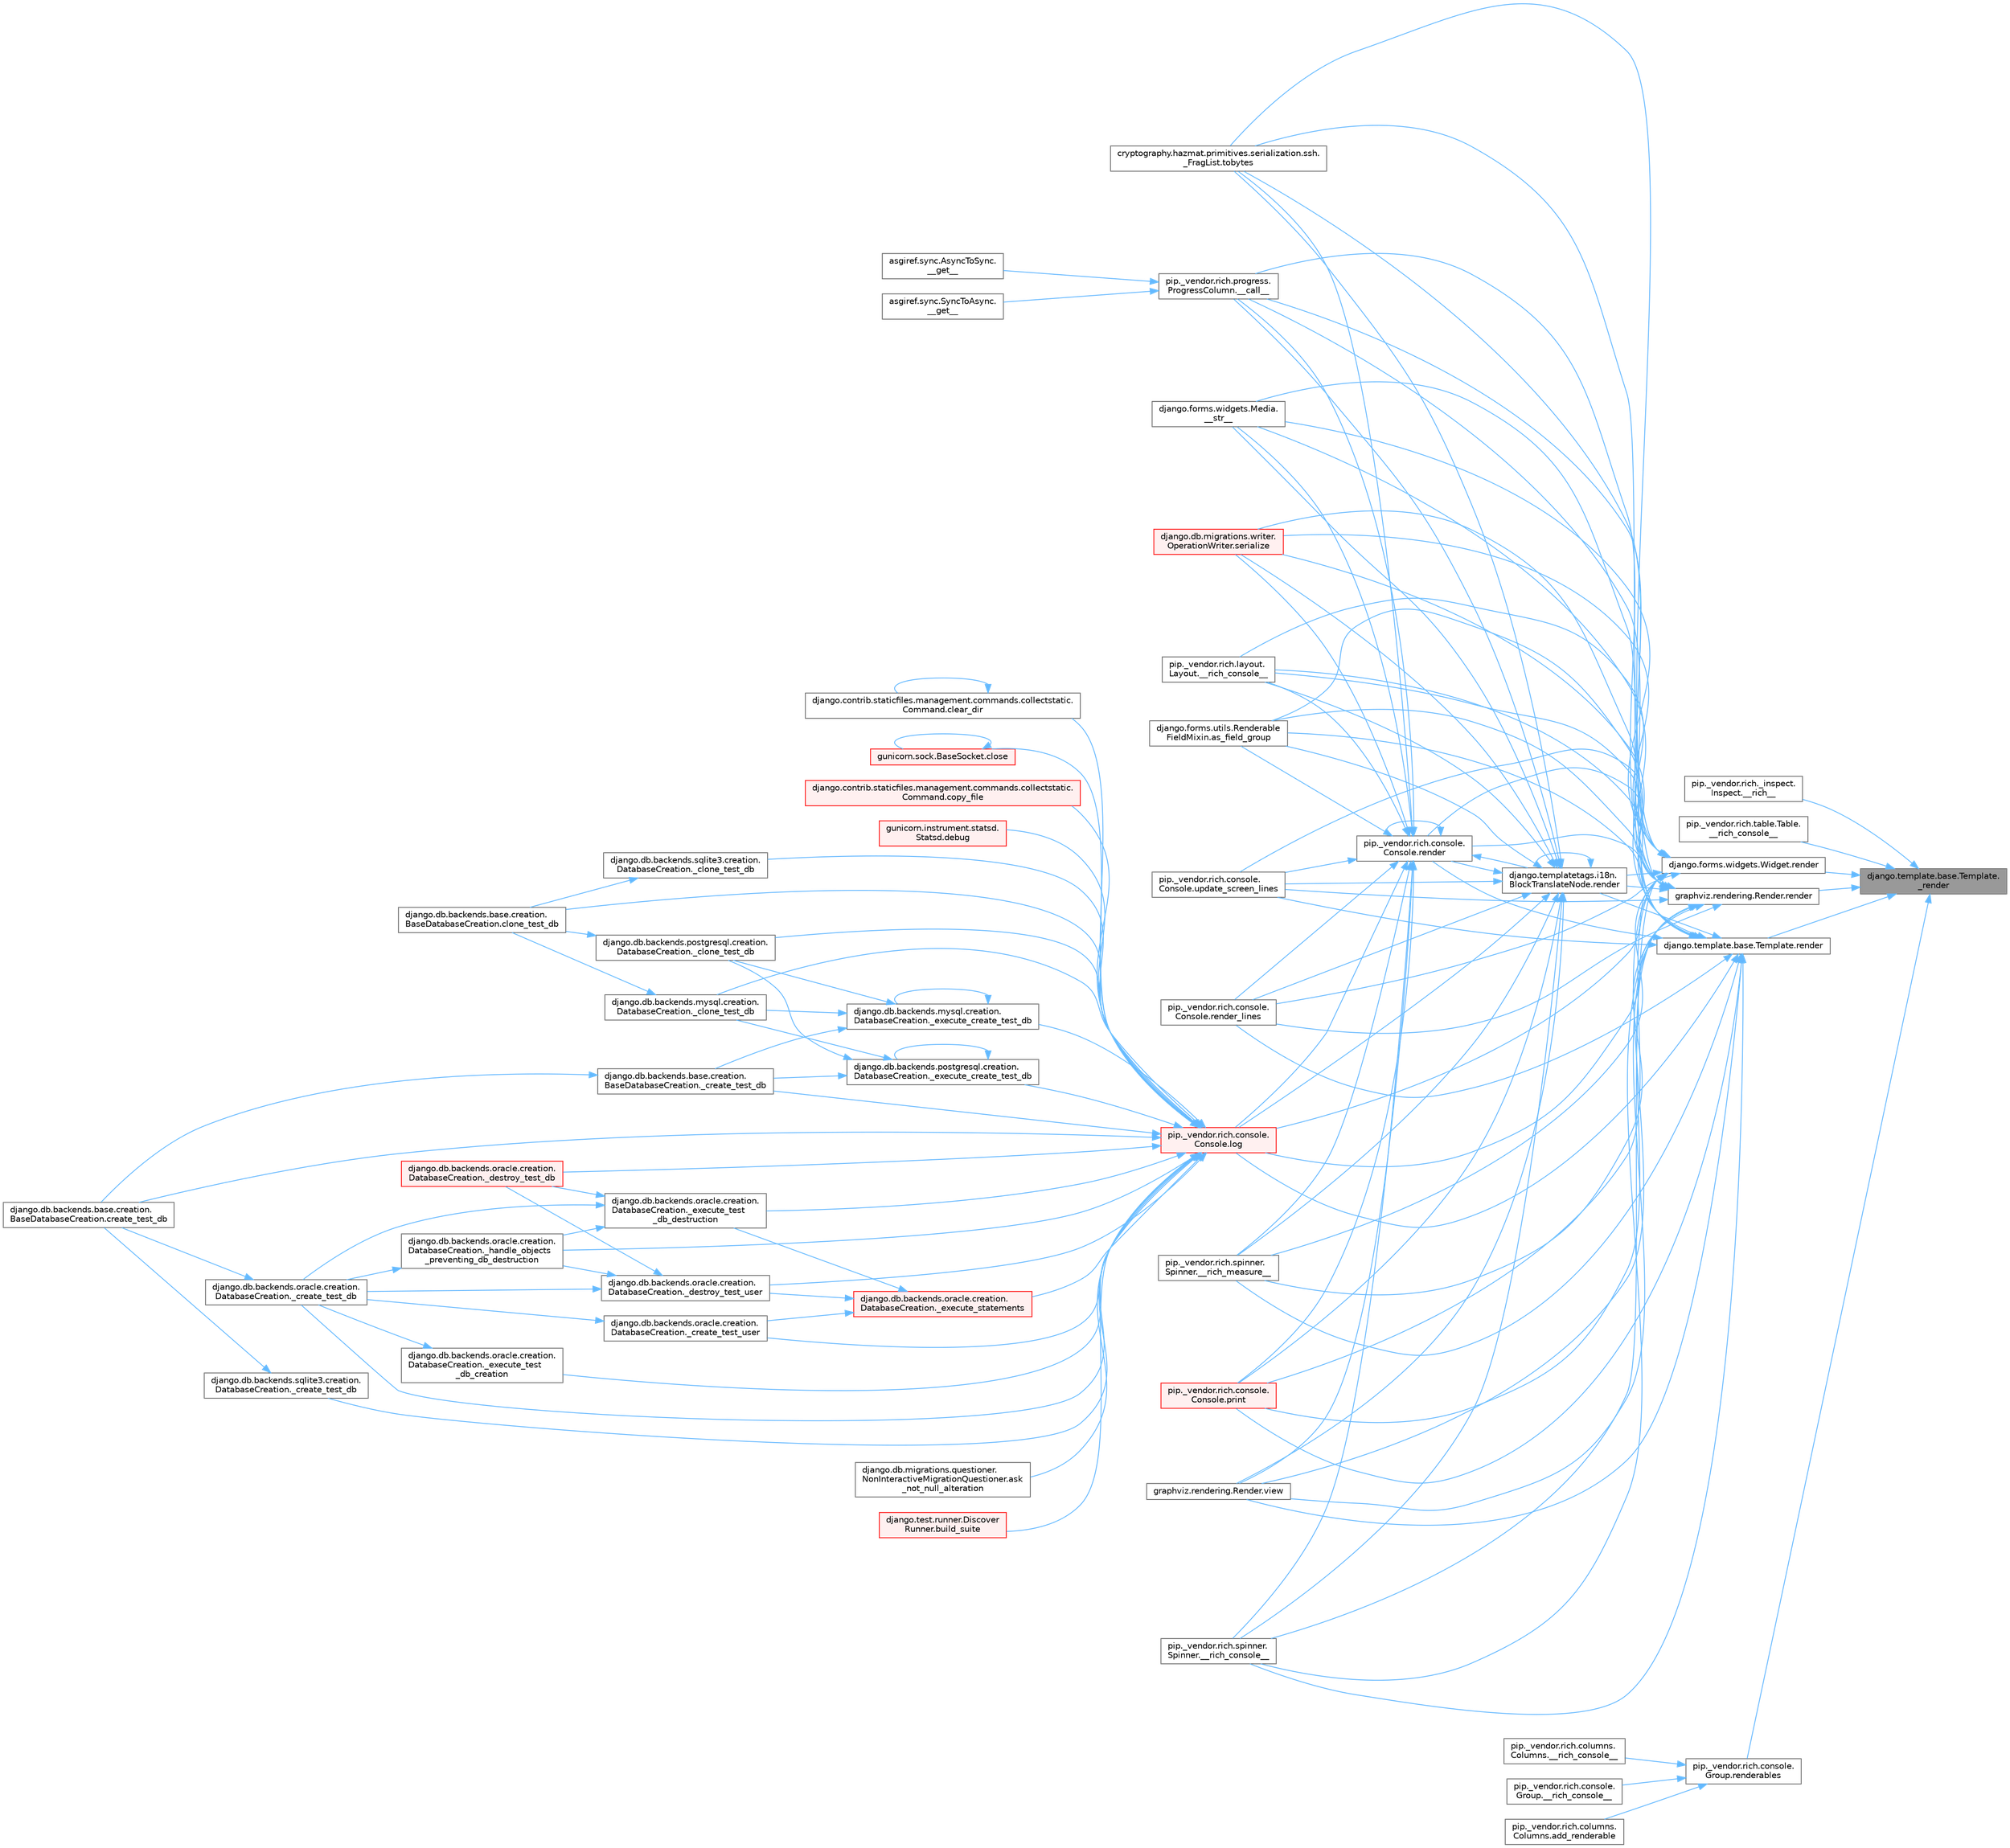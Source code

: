 digraph "django.template.base.Template._render"
{
 // LATEX_PDF_SIZE
  bgcolor="transparent";
  edge [fontname=Helvetica,fontsize=10,labelfontname=Helvetica,labelfontsize=10];
  node [fontname=Helvetica,fontsize=10,shape=box,height=0.2,width=0.4];
  rankdir="RL";
  Node1 [id="Node000001",label="django.template.base.Template.\l_render",height=0.2,width=0.4,color="gray40", fillcolor="grey60", style="filled", fontcolor="black",tooltip=" "];
  Node1 -> Node2 [id="edge1_Node000001_Node000002",dir="back",color="steelblue1",style="solid",tooltip=" "];
  Node2 [id="Node000002",label="pip._vendor.rich._inspect.\lInspect.__rich__",height=0.2,width=0.4,color="grey40", fillcolor="white", style="filled",URL="$classpip_1_1__vendor_1_1rich_1_1__inspect_1_1_inspect.html#a0b0d4a251462e02e3a981dab1b534825",tooltip=" "];
  Node1 -> Node3 [id="edge2_Node000001_Node000003",dir="back",color="steelblue1",style="solid",tooltip=" "];
  Node3 [id="Node000003",label="pip._vendor.rich.table.Table.\l__rich_console__",height=0.2,width=0.4,color="grey40", fillcolor="white", style="filled",URL="$classpip_1_1__vendor_1_1rich_1_1table_1_1_table.html#a2f2edbc2bf733432a76f68de9e1c2e62",tooltip=" "];
  Node1 -> Node4 [id="edge3_Node000001_Node000004",dir="back",color="steelblue1",style="solid",tooltip=" "];
  Node4 [id="Node000004",label="django.forms.widgets.Widget.render",height=0.2,width=0.4,color="grey40", fillcolor="white", style="filled",URL="$classdjango_1_1forms_1_1widgets_1_1_widget.html#a972266d3972b64c404467dea8d6e2809",tooltip=" "];
  Node4 -> Node5 [id="edge4_Node000004_Node000005",dir="back",color="steelblue1",style="solid",tooltip=" "];
  Node5 [id="Node000005",label="pip._vendor.rich.progress.\lProgressColumn.__call__",height=0.2,width=0.4,color="grey40", fillcolor="white", style="filled",URL="$classpip_1_1__vendor_1_1rich_1_1progress_1_1_progress_column.html#ae0c399be74222f949edb0fa5324cf6ea",tooltip=" "];
  Node5 -> Node6 [id="edge5_Node000005_Node000006",dir="back",color="steelblue1",style="solid",tooltip=" "];
  Node6 [id="Node000006",label="asgiref.sync.AsyncToSync.\l__get__",height=0.2,width=0.4,color="grey40", fillcolor="white", style="filled",URL="$classasgiref_1_1sync_1_1_async_to_sync.html#a23e9ef7a73da98dad9e3f4e65846969b",tooltip=" "];
  Node5 -> Node7 [id="edge6_Node000005_Node000007",dir="back",color="steelblue1",style="solid",tooltip=" "];
  Node7 [id="Node000007",label="asgiref.sync.SyncToAsync.\l__get__",height=0.2,width=0.4,color="grey40", fillcolor="white", style="filled",URL="$classasgiref_1_1sync_1_1_sync_to_async.html#aebdfbe3f01079a529fd2f39810597381",tooltip=" "];
  Node4 -> Node8 [id="edge7_Node000004_Node000008",dir="back",color="steelblue1",style="solid",tooltip=" "];
  Node8 [id="Node000008",label="pip._vendor.rich.layout.\lLayout.__rich_console__",height=0.2,width=0.4,color="grey40", fillcolor="white", style="filled",URL="$classpip_1_1__vendor_1_1rich_1_1layout_1_1_layout.html#ac39cb3d17d2b0324ee1b0dada41a3ebd",tooltip=" "];
  Node4 -> Node9 [id="edge8_Node000004_Node000009",dir="back",color="steelblue1",style="solid",tooltip=" "];
  Node9 [id="Node000009",label="pip._vendor.rich.spinner.\lSpinner.__rich_console__",height=0.2,width=0.4,color="grey40", fillcolor="white", style="filled",URL="$classpip_1_1__vendor_1_1rich_1_1spinner_1_1_spinner.html#a6883d8dced19ac48d4dfc74f776357fd",tooltip=" "];
  Node4 -> Node10 [id="edge9_Node000004_Node000010",dir="back",color="steelblue1",style="solid",tooltip=" "];
  Node10 [id="Node000010",label="pip._vendor.rich.spinner.\lSpinner.__rich_measure__",height=0.2,width=0.4,color="grey40", fillcolor="white", style="filled",URL="$classpip_1_1__vendor_1_1rich_1_1spinner_1_1_spinner.html#a89745682c823c44a31bae8e8d07869f5",tooltip=" "];
  Node4 -> Node11 [id="edge10_Node000004_Node000011",dir="back",color="steelblue1",style="solid",tooltip=" "];
  Node11 [id="Node000011",label="django.forms.widgets.Media.\l__str__",height=0.2,width=0.4,color="grey40", fillcolor="white", style="filled",URL="$classdjango_1_1forms_1_1widgets_1_1_media.html#ae1651710548a7d9f14f036d035012d21",tooltip=" "];
  Node4 -> Node12 [id="edge11_Node000004_Node000012",dir="back",color="steelblue1",style="solid",tooltip=" "];
  Node12 [id="Node000012",label="django.forms.utils.Renderable\lFieldMixin.as_field_group",height=0.2,width=0.4,color="grey40", fillcolor="white", style="filled",URL="$classdjango_1_1forms_1_1utils_1_1_renderable_field_mixin.html#a1e9a1b4f790ea694431554267fd5d74c",tooltip=" "];
  Node4 -> Node13 [id="edge12_Node000004_Node000013",dir="back",color="steelblue1",style="solid",tooltip=" "];
  Node13 [id="Node000013",label="pip._vendor.rich.console.\lConsole.log",height=0.2,width=0.4,color="red", fillcolor="#FFF0F0", style="filled",URL="$classpip_1_1__vendor_1_1rich_1_1console_1_1_console.html#af9c77e39f9413fc2b134c60cfa23b0f1",tooltip=" "];
  Node13 -> Node14 [id="edge13_Node000013_Node000014",dir="back",color="steelblue1",style="solid",tooltip=" "];
  Node14 [id="Node000014",label="django.db.backends.mysql.creation.\lDatabaseCreation._clone_test_db",height=0.2,width=0.4,color="grey40", fillcolor="white", style="filled",URL="$classdjango_1_1db_1_1backends_1_1mysql_1_1creation_1_1_database_creation.html#ab4d99b6a9b6a81141d0fba9440d91619",tooltip=" "];
  Node14 -> Node15 [id="edge14_Node000014_Node000015",dir="back",color="steelblue1",style="solid",tooltip=" "];
  Node15 [id="Node000015",label="django.db.backends.base.creation.\lBaseDatabaseCreation.clone_test_db",height=0.2,width=0.4,color="grey40", fillcolor="white", style="filled",URL="$classdjango_1_1db_1_1backends_1_1base_1_1creation_1_1_base_database_creation.html#aa792ff2a6725c1020027c189ff967316",tooltip=" "];
  Node13 -> Node16 [id="edge15_Node000013_Node000016",dir="back",color="steelblue1",style="solid",tooltip=" "];
  Node16 [id="Node000016",label="django.db.backends.postgresql.creation.\lDatabaseCreation._clone_test_db",height=0.2,width=0.4,color="grey40", fillcolor="white", style="filled",URL="$classdjango_1_1db_1_1backends_1_1postgresql_1_1creation_1_1_database_creation.html#ab57e8a2ba94a8a4888fd435036b4c322",tooltip=" "];
  Node16 -> Node15 [id="edge16_Node000016_Node000015",dir="back",color="steelblue1",style="solid",tooltip=" "];
  Node13 -> Node17 [id="edge17_Node000013_Node000017",dir="back",color="steelblue1",style="solid",tooltip=" "];
  Node17 [id="Node000017",label="django.db.backends.sqlite3.creation.\lDatabaseCreation._clone_test_db",height=0.2,width=0.4,color="grey40", fillcolor="white", style="filled",URL="$classdjango_1_1db_1_1backends_1_1sqlite3_1_1creation_1_1_database_creation.html#a43a28bd11187e2b0677fd0be7643387b",tooltip=" "];
  Node17 -> Node15 [id="edge18_Node000017_Node000015",dir="back",color="steelblue1",style="solid",tooltip=" "];
  Node13 -> Node18 [id="edge19_Node000013_Node000018",dir="back",color="steelblue1",style="solid",tooltip=" "];
  Node18 [id="Node000018",label="django.db.backends.base.creation.\lBaseDatabaseCreation._create_test_db",height=0.2,width=0.4,color="grey40", fillcolor="white", style="filled",URL="$classdjango_1_1db_1_1backends_1_1base_1_1creation_1_1_base_database_creation.html#a3782aff49b95503af2f0e518a10dc22d",tooltip=" "];
  Node18 -> Node19 [id="edge20_Node000018_Node000019",dir="back",color="steelblue1",style="solid",tooltip=" "];
  Node19 [id="Node000019",label="django.db.backends.base.creation.\lBaseDatabaseCreation.create_test_db",height=0.2,width=0.4,color="grey40", fillcolor="white", style="filled",URL="$classdjango_1_1db_1_1backends_1_1base_1_1creation_1_1_base_database_creation.html#af6962208f3f5ffa10ab9acf501090181",tooltip=" "];
  Node13 -> Node20 [id="edge21_Node000013_Node000020",dir="back",color="steelblue1",style="solid",tooltip=" "];
  Node20 [id="Node000020",label="django.db.backends.oracle.creation.\lDatabaseCreation._create_test_db",height=0.2,width=0.4,color="grey40", fillcolor="white", style="filled",URL="$classdjango_1_1db_1_1backends_1_1oracle_1_1creation_1_1_database_creation.html#aea03f2099a0f6691226755c6b60c133f",tooltip=" "];
  Node20 -> Node19 [id="edge22_Node000020_Node000019",dir="back",color="steelblue1",style="solid",tooltip=" "];
  Node13 -> Node21 [id="edge23_Node000013_Node000021",dir="back",color="steelblue1",style="solid",tooltip=" "];
  Node21 [id="Node000021",label="django.db.backends.sqlite3.creation.\lDatabaseCreation._create_test_db",height=0.2,width=0.4,color="grey40", fillcolor="white", style="filled",URL="$classdjango_1_1db_1_1backends_1_1sqlite3_1_1creation_1_1_database_creation.html#a67d2c057a1e604f78b379e63cd6bff28",tooltip=" "];
  Node21 -> Node19 [id="edge24_Node000021_Node000019",dir="back",color="steelblue1",style="solid",tooltip=" "];
  Node13 -> Node22 [id="edge25_Node000013_Node000022",dir="back",color="steelblue1",style="solid",tooltip=" "];
  Node22 [id="Node000022",label="django.db.backends.oracle.creation.\lDatabaseCreation._create_test_user",height=0.2,width=0.4,color="grey40", fillcolor="white", style="filled",URL="$classdjango_1_1db_1_1backends_1_1oracle_1_1creation_1_1_database_creation.html#a59ea754a7f0af2c6d24086c033e1a0dd",tooltip=" "];
  Node22 -> Node20 [id="edge26_Node000022_Node000020",dir="back",color="steelblue1",style="solid",tooltip=" "];
  Node13 -> Node23 [id="edge27_Node000013_Node000023",dir="back",color="steelblue1",style="solid",tooltip=" "];
  Node23 [id="Node000023",label="django.db.backends.oracle.creation.\lDatabaseCreation._destroy_test_db",height=0.2,width=0.4,color="red", fillcolor="#FFF0F0", style="filled",URL="$classdjango_1_1db_1_1backends_1_1oracle_1_1creation_1_1_database_creation.html#a08dd28500eb796fba820014d705845e1",tooltip=" "];
  Node13 -> Node25 [id="edge28_Node000013_Node000025",dir="back",color="steelblue1",style="solid",tooltip=" "];
  Node25 [id="Node000025",label="django.db.backends.oracle.creation.\lDatabaseCreation._destroy_test_user",height=0.2,width=0.4,color="grey40", fillcolor="white", style="filled",URL="$classdjango_1_1db_1_1backends_1_1oracle_1_1creation_1_1_database_creation.html#ac5b566d811b2dcccb9c6c125486ec8b9",tooltip=" "];
  Node25 -> Node20 [id="edge29_Node000025_Node000020",dir="back",color="steelblue1",style="solid",tooltip=" "];
  Node25 -> Node23 [id="edge30_Node000025_Node000023",dir="back",color="steelblue1",style="solid",tooltip=" "];
  Node25 -> Node26 [id="edge31_Node000025_Node000026",dir="back",color="steelblue1",style="solid",tooltip=" "];
  Node26 [id="Node000026",label="django.db.backends.oracle.creation.\lDatabaseCreation._handle_objects\l_preventing_db_destruction",height=0.2,width=0.4,color="grey40", fillcolor="white", style="filled",URL="$classdjango_1_1db_1_1backends_1_1oracle_1_1creation_1_1_database_creation.html#a1c37c804f0a89dbadda5bc9fd5b601af",tooltip=" "];
  Node26 -> Node20 [id="edge32_Node000026_Node000020",dir="back",color="steelblue1",style="solid",tooltip=" "];
  Node13 -> Node27 [id="edge33_Node000013_Node000027",dir="back",color="steelblue1",style="solid",tooltip=" "];
  Node27 [id="Node000027",label="django.db.backends.mysql.creation.\lDatabaseCreation._execute_create_test_db",height=0.2,width=0.4,color="grey40", fillcolor="white", style="filled",URL="$classdjango_1_1db_1_1backends_1_1mysql_1_1creation_1_1_database_creation.html#ab42ab74c9087be175aad845aec9d4160",tooltip=" "];
  Node27 -> Node14 [id="edge34_Node000027_Node000014",dir="back",color="steelblue1",style="solid",tooltip=" "];
  Node27 -> Node16 [id="edge35_Node000027_Node000016",dir="back",color="steelblue1",style="solid",tooltip=" "];
  Node27 -> Node18 [id="edge36_Node000027_Node000018",dir="back",color="steelblue1",style="solid",tooltip=" "];
  Node27 -> Node27 [id="edge37_Node000027_Node000027",dir="back",color="steelblue1",style="solid",tooltip=" "];
  Node13 -> Node28 [id="edge38_Node000013_Node000028",dir="back",color="steelblue1",style="solid",tooltip=" "];
  Node28 [id="Node000028",label="django.db.backends.postgresql.creation.\lDatabaseCreation._execute_create_test_db",height=0.2,width=0.4,color="grey40", fillcolor="white", style="filled",URL="$classdjango_1_1db_1_1backends_1_1postgresql_1_1creation_1_1_database_creation.html#a8c9e9502a3370ff7f46e7982b1ace1ec",tooltip=" "];
  Node28 -> Node14 [id="edge39_Node000028_Node000014",dir="back",color="steelblue1",style="solid",tooltip=" "];
  Node28 -> Node16 [id="edge40_Node000028_Node000016",dir="back",color="steelblue1",style="solid",tooltip=" "];
  Node28 -> Node18 [id="edge41_Node000028_Node000018",dir="back",color="steelblue1",style="solid",tooltip=" "];
  Node28 -> Node28 [id="edge42_Node000028_Node000028",dir="back",color="steelblue1",style="solid",tooltip=" "];
  Node13 -> Node29 [id="edge43_Node000013_Node000029",dir="back",color="steelblue1",style="solid",tooltip=" "];
  Node29 [id="Node000029",label="django.db.backends.oracle.creation.\lDatabaseCreation._execute_statements",height=0.2,width=0.4,color="red", fillcolor="#FFF0F0", style="filled",URL="$classdjango_1_1db_1_1backends_1_1oracle_1_1creation_1_1_database_creation.html#a40f0a887cb7b18753bb057b12ede6de5",tooltip=" "];
  Node29 -> Node22 [id="edge44_Node000029_Node000022",dir="back",color="steelblue1",style="solid",tooltip=" "];
  Node29 -> Node25 [id="edge45_Node000029_Node000025",dir="back",color="steelblue1",style="solid",tooltip=" "];
  Node29 -> Node32 [id="edge46_Node000029_Node000032",dir="back",color="steelblue1",style="solid",tooltip=" "];
  Node32 [id="Node000032",label="django.db.backends.oracle.creation.\lDatabaseCreation._execute_test\l_db_destruction",height=0.2,width=0.4,color="grey40", fillcolor="white", style="filled",URL="$classdjango_1_1db_1_1backends_1_1oracle_1_1creation_1_1_database_creation.html#a122c68cb1495e4c1a5c9c6a8f61ea46f",tooltip=" "];
  Node32 -> Node20 [id="edge47_Node000032_Node000020",dir="back",color="steelblue1",style="solid",tooltip=" "];
  Node32 -> Node23 [id="edge48_Node000032_Node000023",dir="back",color="steelblue1",style="solid",tooltip=" "];
  Node32 -> Node26 [id="edge49_Node000032_Node000026",dir="back",color="steelblue1",style="solid",tooltip=" "];
  Node13 -> Node31 [id="edge50_Node000013_Node000031",dir="back",color="steelblue1",style="solid",tooltip=" "];
  Node31 [id="Node000031",label="django.db.backends.oracle.creation.\lDatabaseCreation._execute_test\l_db_creation",height=0.2,width=0.4,color="grey40", fillcolor="white", style="filled",URL="$classdjango_1_1db_1_1backends_1_1oracle_1_1creation_1_1_database_creation.html#a66d037f8286d396a98cf6ad2a5b9f25f",tooltip=" "];
  Node31 -> Node20 [id="edge51_Node000031_Node000020",dir="back",color="steelblue1",style="solid",tooltip=" "];
  Node13 -> Node32 [id="edge52_Node000013_Node000032",dir="back",color="steelblue1",style="solid",tooltip=" "];
  Node13 -> Node26 [id="edge53_Node000013_Node000026",dir="back",color="steelblue1",style="solid",tooltip=" "];
  Node13 -> Node33 [id="edge54_Node000013_Node000033",dir="back",color="steelblue1",style="solid",tooltip=" "];
  Node33 [id="Node000033",label="django.db.migrations.questioner.\lNonInteractiveMigrationQuestioner.ask\l_not_null_alteration",height=0.2,width=0.4,color="grey40", fillcolor="white", style="filled",URL="$classdjango_1_1db_1_1migrations_1_1questioner_1_1_non_interactive_migration_questioner.html#a8e2e9dcddaff9a58581a3bdfbc87136f",tooltip=" "];
  Node13 -> Node34 [id="edge55_Node000013_Node000034",dir="back",color="steelblue1",style="solid",tooltip=" "];
  Node34 [id="Node000034",label="django.test.runner.Discover\lRunner.build_suite",height=0.2,width=0.4,color="red", fillcolor="#FFF0F0", style="filled",URL="$classdjango_1_1test_1_1runner_1_1_discover_runner.html#a59c1b9e138786179fdbfce3ab15bf2c8",tooltip=" "];
  Node13 -> Node36 [id="edge56_Node000013_Node000036",dir="back",color="steelblue1",style="solid",tooltip=" "];
  Node36 [id="Node000036",label="django.contrib.staticfiles.management.commands.collectstatic.\lCommand.clear_dir",height=0.2,width=0.4,color="grey40", fillcolor="white", style="filled",URL="$classdjango_1_1contrib_1_1staticfiles_1_1management_1_1commands_1_1collectstatic_1_1_command.html#a2974077448bb3e1203a0c82350976399",tooltip=" "];
  Node36 -> Node36 [id="edge57_Node000036_Node000036",dir="back",color="steelblue1",style="solid",tooltip=" "];
  Node13 -> Node15 [id="edge58_Node000013_Node000015",dir="back",color="steelblue1",style="solid",tooltip=" "];
  Node13 -> Node37 [id="edge59_Node000013_Node000037",dir="back",color="steelblue1",style="solid",tooltip=" "];
  Node37 [id="Node000037",label="gunicorn.sock.BaseSocket.close",height=0.2,width=0.4,color="red", fillcolor="#FFF0F0", style="filled",URL="$classgunicorn_1_1sock_1_1_base_socket.html#af2002e81bf30cc8c6614f9568af6ef06",tooltip=" "];
  Node37 -> Node37 [id="edge60_Node000037_Node000037",dir="back",color="steelblue1",style="solid",tooltip=" "];
  Node13 -> Node2413 [id="edge61_Node000013_Node002413",dir="back",color="steelblue1",style="solid",tooltip=" "];
  Node2413 [id="Node002413",label="django.contrib.staticfiles.management.commands.collectstatic.\lCommand.copy_file",height=0.2,width=0.4,color="red", fillcolor="#FFF0F0", style="filled",URL="$classdjango_1_1contrib_1_1staticfiles_1_1management_1_1commands_1_1collectstatic_1_1_command.html#aa1d53e284649215d968d4bb505fb4d4b",tooltip=" "];
  Node13 -> Node19 [id="edge62_Node000013_Node000019",dir="back",color="steelblue1",style="solid",tooltip=" "];
  Node13 -> Node2996 [id="edge63_Node000013_Node002996",dir="back",color="steelblue1",style="solid",tooltip=" "];
  Node2996 [id="Node002996",label="gunicorn.instrument.statsd.\lStatsd.debug",height=0.2,width=0.4,color="red", fillcolor="#FFF0F0", style="filled",URL="$classgunicorn_1_1instrument_1_1statsd_1_1_statsd.html#abb1906a025131e88e3da6201580d70b8",tooltip=" "];
  Node4 -> Node434 [id="edge64_Node000004_Node000434",dir="back",color="steelblue1",style="solid",tooltip=" "];
  Node434 [id="Node000434",label="pip._vendor.rich.console.\lConsole.print",height=0.2,width=0.4,color="red", fillcolor="#FFF0F0", style="filled",URL="$classpip_1_1__vendor_1_1rich_1_1console_1_1_console.html#af954370cdbb49236b597f2c11064549d",tooltip=" "];
  Node4 -> Node516 [id="edge65_Node000004_Node000516",dir="back",color="steelblue1",style="solid",tooltip=" "];
  Node516 [id="Node000516",label="django.templatetags.i18n.\lBlockTranslateNode.render",height=0.2,width=0.4,color="grey40", fillcolor="white", style="filled",URL="$classdjango_1_1templatetags_1_1i18n_1_1_block_translate_node.html#aaf05bebfd02c1c4b676387ada0357832",tooltip=" "];
  Node516 -> Node5 [id="edge66_Node000516_Node000005",dir="back",color="steelblue1",style="solid",tooltip=" "];
  Node516 -> Node8 [id="edge67_Node000516_Node000008",dir="back",color="steelblue1",style="solid",tooltip=" "];
  Node516 -> Node9 [id="edge68_Node000516_Node000009",dir="back",color="steelblue1",style="solid",tooltip=" "];
  Node516 -> Node10 [id="edge69_Node000516_Node000010",dir="back",color="steelblue1",style="solid",tooltip=" "];
  Node516 -> Node11 [id="edge70_Node000516_Node000011",dir="back",color="steelblue1",style="solid",tooltip=" "];
  Node516 -> Node12 [id="edge71_Node000516_Node000012",dir="back",color="steelblue1",style="solid",tooltip=" "];
  Node516 -> Node13 [id="edge72_Node000516_Node000013",dir="back",color="steelblue1",style="solid",tooltip=" "];
  Node516 -> Node434 [id="edge73_Node000516_Node000434",dir="back",color="steelblue1",style="solid",tooltip=" "];
  Node516 -> Node516 [id="edge74_Node000516_Node000516",dir="back",color="steelblue1",style="solid",tooltip=" "];
  Node516 -> Node517 [id="edge75_Node000516_Node000517",dir="back",color="steelblue1",style="solid",tooltip=" "];
  Node517 [id="Node000517",label="pip._vendor.rich.console.\lConsole.render",height=0.2,width=0.4,color="grey40", fillcolor="white", style="filled",URL="$classpip_1_1__vendor_1_1rich_1_1console_1_1_console.html#a9551b8254c573105adde80622393a938",tooltip=" "];
  Node517 -> Node5 [id="edge76_Node000517_Node000005",dir="back",color="steelblue1",style="solid",tooltip=" "];
  Node517 -> Node8 [id="edge77_Node000517_Node000008",dir="back",color="steelblue1",style="solid",tooltip=" "];
  Node517 -> Node9 [id="edge78_Node000517_Node000009",dir="back",color="steelblue1",style="solid",tooltip=" "];
  Node517 -> Node10 [id="edge79_Node000517_Node000010",dir="back",color="steelblue1",style="solid",tooltip=" "];
  Node517 -> Node11 [id="edge80_Node000517_Node000011",dir="back",color="steelblue1",style="solid",tooltip=" "];
  Node517 -> Node12 [id="edge81_Node000517_Node000012",dir="back",color="steelblue1",style="solid",tooltip=" "];
  Node517 -> Node13 [id="edge82_Node000517_Node000013",dir="back",color="steelblue1",style="solid",tooltip=" "];
  Node517 -> Node434 [id="edge83_Node000517_Node000434",dir="back",color="steelblue1",style="solid",tooltip=" "];
  Node517 -> Node516 [id="edge84_Node000517_Node000516",dir="back",color="steelblue1",style="solid",tooltip=" "];
  Node517 -> Node517 [id="edge85_Node000517_Node000517",dir="back",color="steelblue1",style="solid",tooltip=" "];
  Node517 -> Node518 [id="edge86_Node000517_Node000518",dir="back",color="steelblue1",style="solid",tooltip=" "];
  Node518 [id="Node000518",label="pip._vendor.rich.console.\lConsole.render_lines",height=0.2,width=0.4,color="grey40", fillcolor="white", style="filled",URL="$classpip_1_1__vendor_1_1rich_1_1console_1_1_console.html#a5818808a49db20c5bee6986425f96f14",tooltip=" "];
  Node517 -> Node519 [id="edge87_Node000517_Node000519",dir="back",color="steelblue1",style="solid",tooltip=" "];
  Node519 [id="Node000519",label="django.db.migrations.writer.\lOperationWriter.serialize",height=0.2,width=0.4,color="red", fillcolor="#FFF0F0", style="filled",URL="$classdjango_1_1db_1_1migrations_1_1writer_1_1_operation_writer.html#a866e8d13e1c54a35d74e9a6b0383b2f8",tooltip=" "];
  Node517 -> Node589 [id="edge88_Node000517_Node000589",dir="back",color="steelblue1",style="solid",tooltip=" "];
  Node589 [id="Node000589",label="cryptography.hazmat.primitives.serialization.ssh.\l_FragList.tobytes",height=0.2,width=0.4,color="grey40", fillcolor="white", style="filled",URL="$classcryptography_1_1hazmat_1_1primitives_1_1serialization_1_1ssh_1_1___frag_list.html#a195dd4e7c741624829a13af53fa3de38",tooltip=" "];
  Node517 -> Node590 [id="edge89_Node000517_Node000590",dir="back",color="steelblue1",style="solid",tooltip=" "];
  Node590 [id="Node000590",label="pip._vendor.rich.console.\lConsole.update_screen_lines",height=0.2,width=0.4,color="grey40", fillcolor="white", style="filled",URL="$classpip_1_1__vendor_1_1rich_1_1console_1_1_console.html#a21cfe5af86ec7533f23d45fe2969817e",tooltip=" "];
  Node517 -> Node591 [id="edge90_Node000517_Node000591",dir="back",color="steelblue1",style="solid",tooltip=" "];
  Node591 [id="Node000591",label="graphviz.rendering.Render.view",height=0.2,width=0.4,color="grey40", fillcolor="white", style="filled",URL="$classgraphviz_1_1rendering_1_1_render.html#a53169c422996b9a7e92b5580c13914e2",tooltip=" "];
  Node516 -> Node518 [id="edge91_Node000516_Node000518",dir="back",color="steelblue1",style="solid",tooltip=" "];
  Node516 -> Node519 [id="edge92_Node000516_Node000519",dir="back",color="steelblue1",style="solid",tooltip=" "];
  Node516 -> Node589 [id="edge93_Node000516_Node000589",dir="back",color="steelblue1",style="solid",tooltip=" "];
  Node516 -> Node590 [id="edge94_Node000516_Node000590",dir="back",color="steelblue1",style="solid",tooltip=" "];
  Node516 -> Node591 [id="edge95_Node000516_Node000591",dir="back",color="steelblue1",style="solid",tooltip=" "];
  Node4 -> Node517 [id="edge96_Node000004_Node000517",dir="back",color="steelblue1",style="solid",tooltip=" "];
  Node4 -> Node518 [id="edge97_Node000004_Node000518",dir="back",color="steelblue1",style="solid",tooltip=" "];
  Node4 -> Node519 [id="edge98_Node000004_Node000519",dir="back",color="steelblue1",style="solid",tooltip=" "];
  Node4 -> Node589 [id="edge99_Node000004_Node000589",dir="back",color="steelblue1",style="solid",tooltip=" "];
  Node4 -> Node590 [id="edge100_Node000004_Node000590",dir="back",color="steelblue1",style="solid",tooltip=" "];
  Node4 -> Node591 [id="edge101_Node000004_Node000591",dir="back",color="steelblue1",style="solid",tooltip=" "];
  Node1 -> Node588 [id="edge102_Node000001_Node000588",dir="back",color="steelblue1",style="solid",tooltip=" "];
  Node588 [id="Node000588",label="django.template.base.Template.render",height=0.2,width=0.4,color="grey40", fillcolor="white", style="filled",URL="$classdjango_1_1template_1_1base_1_1_template.html#abe9da3fa5f3e752f185c33415a9e785a",tooltip=" "];
  Node588 -> Node5 [id="edge103_Node000588_Node000005",dir="back",color="steelblue1",style="solid",tooltip=" "];
  Node588 -> Node8 [id="edge104_Node000588_Node000008",dir="back",color="steelblue1",style="solid",tooltip=" "];
  Node588 -> Node9 [id="edge105_Node000588_Node000009",dir="back",color="steelblue1",style="solid",tooltip=" "];
  Node588 -> Node10 [id="edge106_Node000588_Node000010",dir="back",color="steelblue1",style="solid",tooltip=" "];
  Node588 -> Node11 [id="edge107_Node000588_Node000011",dir="back",color="steelblue1",style="solid",tooltip=" "];
  Node588 -> Node12 [id="edge108_Node000588_Node000012",dir="back",color="steelblue1",style="solid",tooltip=" "];
  Node588 -> Node13 [id="edge109_Node000588_Node000013",dir="back",color="steelblue1",style="solid",tooltip=" "];
  Node588 -> Node434 [id="edge110_Node000588_Node000434",dir="back",color="steelblue1",style="solid",tooltip=" "];
  Node588 -> Node516 [id="edge111_Node000588_Node000516",dir="back",color="steelblue1",style="solid",tooltip=" "];
  Node588 -> Node517 [id="edge112_Node000588_Node000517",dir="back",color="steelblue1",style="solid",tooltip=" "];
  Node588 -> Node518 [id="edge113_Node000588_Node000518",dir="back",color="steelblue1",style="solid",tooltip=" "];
  Node588 -> Node519 [id="edge114_Node000588_Node000519",dir="back",color="steelblue1",style="solid",tooltip=" "];
  Node588 -> Node589 [id="edge115_Node000588_Node000589",dir="back",color="steelblue1",style="solid",tooltip=" "];
  Node588 -> Node590 [id="edge116_Node000588_Node000590",dir="back",color="steelblue1",style="solid",tooltip=" "];
  Node588 -> Node591 [id="edge117_Node000588_Node000591",dir="back",color="steelblue1",style="solid",tooltip=" "];
  Node1 -> Node515 [id="edge118_Node000001_Node000515",dir="back",color="steelblue1",style="solid",tooltip=" "];
  Node515 [id="Node000515",label="graphviz.rendering.Render.render",height=0.2,width=0.4,color="grey40", fillcolor="white", style="filled",URL="$classgraphviz_1_1rendering_1_1_render.html#a0249d6538d64a6b59b1bed64d4636456",tooltip=" "];
  Node515 -> Node5 [id="edge119_Node000515_Node000005",dir="back",color="steelblue1",style="solid",tooltip=" "];
  Node515 -> Node8 [id="edge120_Node000515_Node000008",dir="back",color="steelblue1",style="solid",tooltip=" "];
  Node515 -> Node9 [id="edge121_Node000515_Node000009",dir="back",color="steelblue1",style="solid",tooltip=" "];
  Node515 -> Node10 [id="edge122_Node000515_Node000010",dir="back",color="steelblue1",style="solid",tooltip=" "];
  Node515 -> Node11 [id="edge123_Node000515_Node000011",dir="back",color="steelblue1",style="solid",tooltip=" "];
  Node515 -> Node12 [id="edge124_Node000515_Node000012",dir="back",color="steelblue1",style="solid",tooltip=" "];
  Node515 -> Node13 [id="edge125_Node000515_Node000013",dir="back",color="steelblue1",style="solid",tooltip=" "];
  Node515 -> Node434 [id="edge126_Node000515_Node000434",dir="back",color="steelblue1",style="solid",tooltip=" "];
  Node515 -> Node516 [id="edge127_Node000515_Node000516",dir="back",color="steelblue1",style="solid",tooltip=" "];
  Node515 -> Node517 [id="edge128_Node000515_Node000517",dir="back",color="steelblue1",style="solid",tooltip=" "];
  Node515 -> Node518 [id="edge129_Node000515_Node000518",dir="back",color="steelblue1",style="solid",tooltip=" "];
  Node515 -> Node519 [id="edge130_Node000515_Node000519",dir="back",color="steelblue1",style="solid",tooltip=" "];
  Node515 -> Node589 [id="edge131_Node000515_Node000589",dir="back",color="steelblue1",style="solid",tooltip=" "];
  Node515 -> Node590 [id="edge132_Node000515_Node000590",dir="back",color="steelblue1",style="solid",tooltip=" "];
  Node515 -> Node591 [id="edge133_Node000515_Node000591",dir="back",color="steelblue1",style="solid",tooltip=" "];
  Node1 -> Node592 [id="edge134_Node000001_Node000592",dir="back",color="steelblue1",style="solid",tooltip=" "];
  Node592 [id="Node000592",label="pip._vendor.rich.console.\lGroup.renderables",height=0.2,width=0.4,color="grey40", fillcolor="white", style="filled",URL="$classpip_1_1__vendor_1_1rich_1_1console_1_1_group.html#ad357a1cdeca2e6fd345e052903d32622",tooltip=" "];
  Node592 -> Node593 [id="edge135_Node000592_Node000593",dir="back",color="steelblue1",style="solid",tooltip=" "];
  Node593 [id="Node000593",label="pip._vendor.rich.columns.\lColumns.__rich_console__",height=0.2,width=0.4,color="grey40", fillcolor="white", style="filled",URL="$classpip_1_1__vendor_1_1rich_1_1columns_1_1_columns.html#aaae297ec38827f15d1d15327be4e4a12",tooltip=" "];
  Node592 -> Node594 [id="edge136_Node000592_Node000594",dir="back",color="steelblue1",style="solid",tooltip=" "];
  Node594 [id="Node000594",label="pip._vendor.rich.console.\lGroup.__rich_console__",height=0.2,width=0.4,color="grey40", fillcolor="white", style="filled",URL="$classpip_1_1__vendor_1_1rich_1_1console_1_1_group.html#ab8fca649d3c850eb1eb45a62ed5dec74",tooltip=" "];
  Node592 -> Node595 [id="edge137_Node000592_Node000595",dir="back",color="steelblue1",style="solid",tooltip=" "];
  Node595 [id="Node000595",label="pip._vendor.rich.columns.\lColumns.add_renderable",height=0.2,width=0.4,color="grey40", fillcolor="white", style="filled",URL="$classpip_1_1__vendor_1_1rich_1_1columns_1_1_columns.html#a5b8ddc61f22aeb02f56b9620f603278b",tooltip=" "];
}
